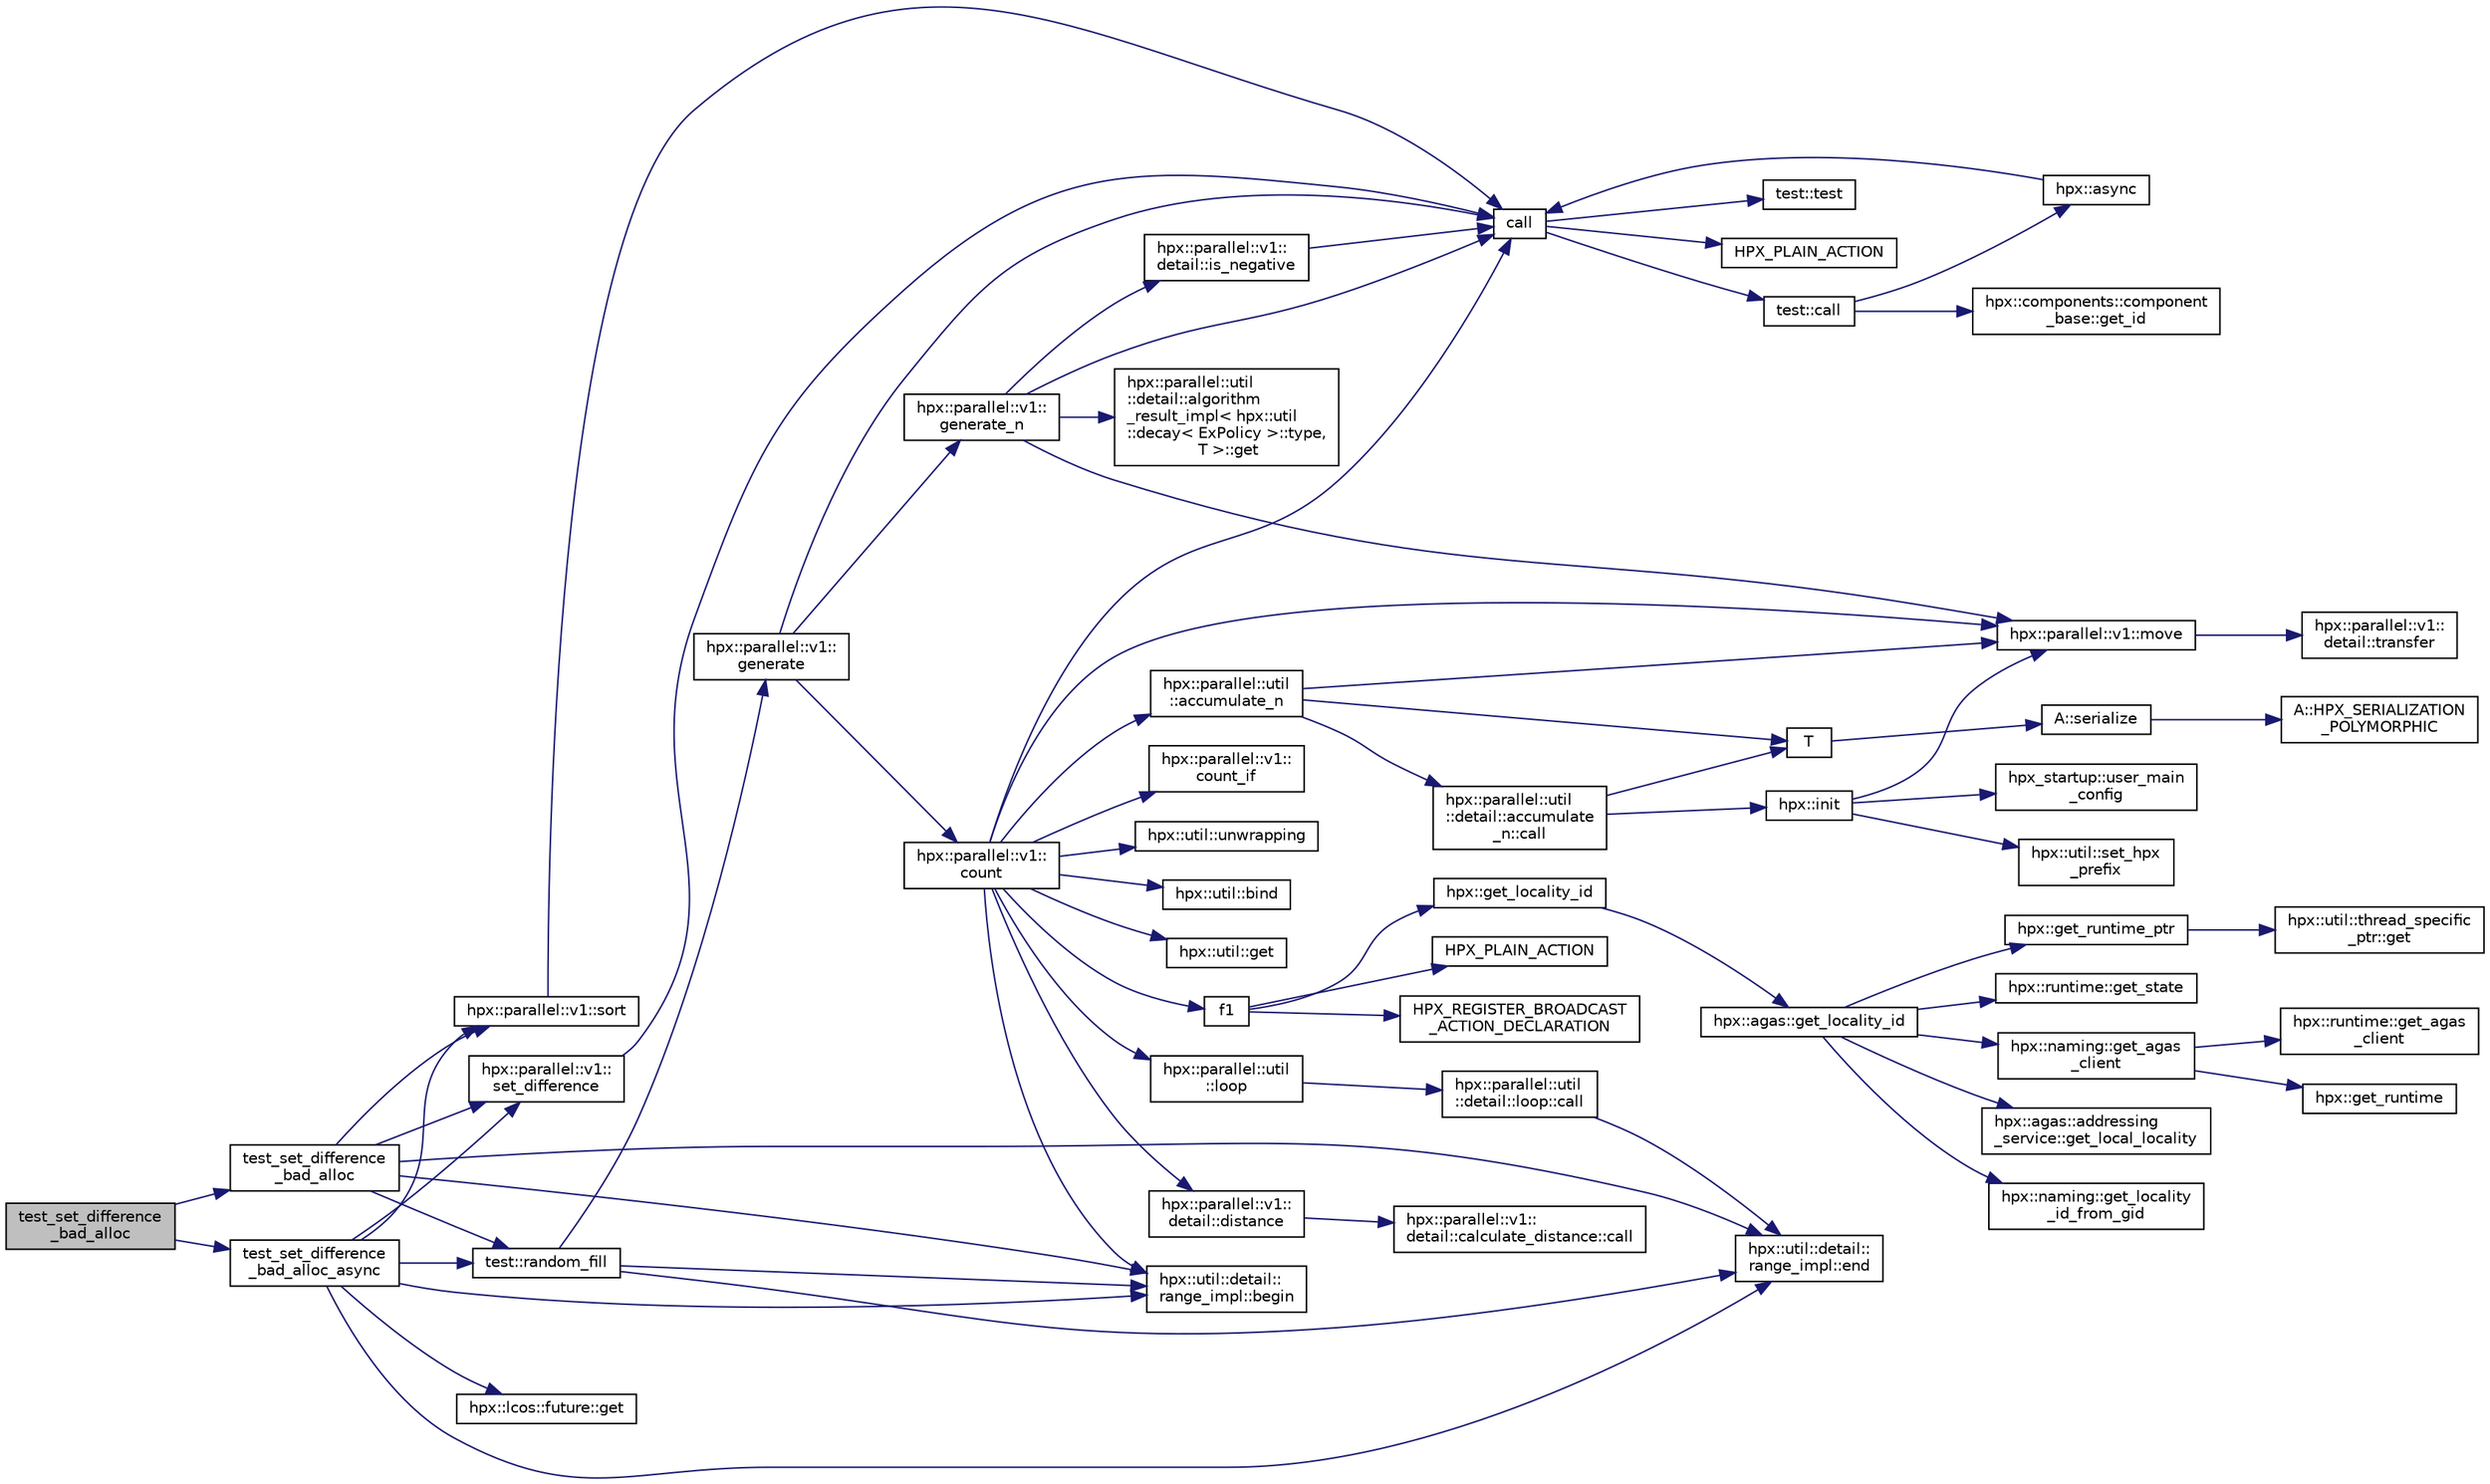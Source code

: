 digraph "test_set_difference_bad_alloc"
{
  edge [fontname="Helvetica",fontsize="10",labelfontname="Helvetica",labelfontsize="10"];
  node [fontname="Helvetica",fontsize="10",shape=record];
  rankdir="LR";
  Node410 [label="test_set_difference\l_bad_alloc",height=0.2,width=0.4,color="black", fillcolor="grey75", style="filled", fontcolor="black"];
  Node410 -> Node411 [color="midnightblue",fontsize="10",style="solid",fontname="Helvetica"];
  Node411 [label="test_set_difference\l_bad_alloc",height=0.2,width=0.4,color="black", fillcolor="white", style="filled",URL="$d5/d98/set__difference_8cpp.html#afc1ea84994d9d87b53951a9b8285ef74"];
  Node411 -> Node412 [color="midnightblue",fontsize="10",style="solid",fontname="Helvetica"];
  Node412 [label="test::random_fill",height=0.2,width=0.4,color="black", fillcolor="white", style="filled",URL="$df/d04/namespacetest.html#af108eebf0ec199837311e53d84f7be38"];
  Node412 -> Node413 [color="midnightblue",fontsize="10",style="solid",fontname="Helvetica"];
  Node413 [label="hpx::parallel::v1::\lgenerate",height=0.2,width=0.4,color="black", fillcolor="white", style="filled",URL="$db/db9/namespacehpx_1_1parallel_1_1v1.html#a1f74f2be2954d6fbd8278df5fedb946a"];
  Node413 -> Node414 [color="midnightblue",fontsize="10",style="solid",fontname="Helvetica"];
  Node414 [label="hpx::parallel::v1::\lgenerate_n",height=0.2,width=0.4,color="black", fillcolor="white", style="filled",URL="$db/db9/namespacehpx_1_1parallel_1_1v1.html#a9fd6a170d9742750007e88805764ec8a"];
  Node414 -> Node415 [color="midnightblue",fontsize="10",style="solid",fontname="Helvetica"];
  Node415 [label="hpx::parallel::v1::\ldetail::is_negative",height=0.2,width=0.4,color="black", fillcolor="white", style="filled",URL="$d2/ddd/namespacehpx_1_1parallel_1_1v1_1_1detail.html#adf2e40fc4b20ad0fd442ee3118a4d527"];
  Node415 -> Node416 [color="midnightblue",fontsize="10",style="solid",fontname="Helvetica"];
  Node416 [label="call",height=0.2,width=0.4,color="black", fillcolor="white", style="filled",URL="$d2/d67/promise__1620_8cpp.html#a58357f0b82bc761e1d0b9091ed563a70"];
  Node416 -> Node417 [color="midnightblue",fontsize="10",style="solid",fontname="Helvetica"];
  Node417 [label="test::test",height=0.2,width=0.4,color="black", fillcolor="white", style="filled",URL="$d8/d89/structtest.html#ab42d5ece712d716b04cb3f686f297a26"];
  Node416 -> Node418 [color="midnightblue",fontsize="10",style="solid",fontname="Helvetica"];
  Node418 [label="HPX_PLAIN_ACTION",height=0.2,width=0.4,color="black", fillcolor="white", style="filled",URL="$d2/d67/promise__1620_8cpp.html#ab96aab827a4b1fcaf66cfe0ba83fef23"];
  Node416 -> Node419 [color="midnightblue",fontsize="10",style="solid",fontname="Helvetica"];
  Node419 [label="test::call",height=0.2,width=0.4,color="black", fillcolor="white", style="filled",URL="$d8/d89/structtest.html#aeb29e7ed6518b9426ccf1344c52620ae"];
  Node419 -> Node420 [color="midnightblue",fontsize="10",style="solid",fontname="Helvetica"];
  Node420 [label="hpx::async",height=0.2,width=0.4,color="black", fillcolor="white", style="filled",URL="$d8/d83/namespacehpx.html#acb7d8e37b73b823956ce144f9a57eaa4"];
  Node420 -> Node416 [color="midnightblue",fontsize="10",style="solid",fontname="Helvetica"];
  Node419 -> Node421 [color="midnightblue",fontsize="10",style="solid",fontname="Helvetica"];
  Node421 [label="hpx::components::component\l_base::get_id",height=0.2,width=0.4,color="black", fillcolor="white", style="filled",URL="$d2/de6/classhpx_1_1components_1_1component__base.html#a4c8fd93514039bdf01c48d66d82b19cd"];
  Node414 -> Node422 [color="midnightblue",fontsize="10",style="solid",fontname="Helvetica"];
  Node422 [label="hpx::parallel::util\l::detail::algorithm\l_result_impl\< hpx::util\l::decay\< ExPolicy \>::type,\l T \>::get",height=0.2,width=0.4,color="black", fillcolor="white", style="filled",URL="$d2/d42/structhpx_1_1parallel_1_1util_1_1detail_1_1algorithm__result__impl.html#ab5b051e8ec74eff5e0e62fd63f5d377e"];
  Node414 -> Node423 [color="midnightblue",fontsize="10",style="solid",fontname="Helvetica"];
  Node423 [label="hpx::parallel::v1::move",height=0.2,width=0.4,color="black", fillcolor="white", style="filled",URL="$db/db9/namespacehpx_1_1parallel_1_1v1.html#aa7c4ede081ce786c9d1eb1adff495cfc"];
  Node423 -> Node424 [color="midnightblue",fontsize="10",style="solid",fontname="Helvetica"];
  Node424 [label="hpx::parallel::v1::\ldetail::transfer",height=0.2,width=0.4,color="black", fillcolor="white", style="filled",URL="$d2/ddd/namespacehpx_1_1parallel_1_1v1_1_1detail.html#ab1b56a05e1885ca7cc7ffa1804dd2f3c"];
  Node414 -> Node416 [color="midnightblue",fontsize="10",style="solid",fontname="Helvetica"];
  Node413 -> Node425 [color="midnightblue",fontsize="10",style="solid",fontname="Helvetica"];
  Node425 [label="hpx::parallel::v1::\lcount",height=0.2,width=0.4,color="black", fillcolor="white", style="filled",URL="$db/db9/namespacehpx_1_1parallel_1_1v1.html#a19d058114a2bd44801aab4176b188e23"];
  Node425 -> Node426 [color="midnightblue",fontsize="10",style="solid",fontname="Helvetica"];
  Node426 [label="hpx::parallel::v1::\lcount_if",height=0.2,width=0.4,color="black", fillcolor="white", style="filled",URL="$db/db9/namespacehpx_1_1parallel_1_1v1.html#ad836ff017ec208c2d6388a9b47b05ce0"];
  Node425 -> Node427 [color="midnightblue",fontsize="10",style="solid",fontname="Helvetica"];
  Node427 [label="f1",height=0.2,width=0.4,color="black", fillcolor="white", style="filled",URL="$d8/d8b/broadcast_8cpp.html#a1751fbd41f2529b84514a9dbd767959a"];
  Node427 -> Node428 [color="midnightblue",fontsize="10",style="solid",fontname="Helvetica"];
  Node428 [label="hpx::get_locality_id",height=0.2,width=0.4,color="black", fillcolor="white", style="filled",URL="$d8/d83/namespacehpx.html#a158d7c54a657bb364c1704033010697b",tooltip="Return the number of the locality this function is being called from. "];
  Node428 -> Node429 [color="midnightblue",fontsize="10",style="solid",fontname="Helvetica"];
  Node429 [label="hpx::agas::get_locality_id",height=0.2,width=0.4,color="black", fillcolor="white", style="filled",URL="$dc/d54/namespacehpx_1_1agas.html#a491cc2ddecdf0f1a9129900caa6a4d3e"];
  Node429 -> Node430 [color="midnightblue",fontsize="10",style="solid",fontname="Helvetica"];
  Node430 [label="hpx::get_runtime_ptr",height=0.2,width=0.4,color="black", fillcolor="white", style="filled",URL="$d8/d83/namespacehpx.html#af29daf2bb3e01b4d6495a1742b6cce64"];
  Node430 -> Node431 [color="midnightblue",fontsize="10",style="solid",fontname="Helvetica"];
  Node431 [label="hpx::util::thread_specific\l_ptr::get",height=0.2,width=0.4,color="black", fillcolor="white", style="filled",URL="$d4/d4c/structhpx_1_1util_1_1thread__specific__ptr.html#a3b27d8520710478aa41d1f74206bdba9"];
  Node429 -> Node432 [color="midnightblue",fontsize="10",style="solid",fontname="Helvetica"];
  Node432 [label="hpx::runtime::get_state",height=0.2,width=0.4,color="black", fillcolor="white", style="filled",URL="$d0/d7b/classhpx_1_1runtime.html#ab405f80e060dac95d624520f38b0524c"];
  Node429 -> Node433 [color="midnightblue",fontsize="10",style="solid",fontname="Helvetica"];
  Node433 [label="hpx::naming::get_agas\l_client",height=0.2,width=0.4,color="black", fillcolor="white", style="filled",URL="$d4/dc9/namespacehpx_1_1naming.html#a0408fffd5d34b620712a801b0ae3b032"];
  Node433 -> Node434 [color="midnightblue",fontsize="10",style="solid",fontname="Helvetica"];
  Node434 [label="hpx::get_runtime",height=0.2,width=0.4,color="black", fillcolor="white", style="filled",URL="$d8/d83/namespacehpx.html#aef902cc6c7dd3b9fbadf34d1e850a070"];
  Node433 -> Node435 [color="midnightblue",fontsize="10",style="solid",fontname="Helvetica"];
  Node435 [label="hpx::runtime::get_agas\l_client",height=0.2,width=0.4,color="black", fillcolor="white", style="filled",URL="$d0/d7b/classhpx_1_1runtime.html#aeb5dddd30d6b9861669af8ad44d1a96a"];
  Node429 -> Node436 [color="midnightblue",fontsize="10",style="solid",fontname="Helvetica"];
  Node436 [label="hpx::agas::addressing\l_service::get_local_locality",height=0.2,width=0.4,color="black", fillcolor="white", style="filled",URL="$db/d58/structhpx_1_1agas_1_1addressing__service.html#ab52c19a37c2a7a006c6c15f90ad0539c"];
  Node429 -> Node437 [color="midnightblue",fontsize="10",style="solid",fontname="Helvetica"];
  Node437 [label="hpx::naming::get_locality\l_id_from_gid",height=0.2,width=0.4,color="black", fillcolor="white", style="filled",URL="$d4/dc9/namespacehpx_1_1naming.html#a7fd43037784560bd04fda9b49e33529f"];
  Node427 -> Node438 [color="midnightblue",fontsize="10",style="solid",fontname="Helvetica"];
  Node438 [label="HPX_PLAIN_ACTION",height=0.2,width=0.4,color="black", fillcolor="white", style="filled",URL="$d8/d8b/broadcast_8cpp.html#a19685a0394ce6a99351f7a679f6eeefc"];
  Node427 -> Node439 [color="midnightblue",fontsize="10",style="solid",fontname="Helvetica"];
  Node439 [label="HPX_REGISTER_BROADCAST\l_ACTION_DECLARATION",height=0.2,width=0.4,color="black", fillcolor="white", style="filled",URL="$d7/d38/addressing__service_8cpp.html#a573d764d9cb34eec46a4bdffcf07875f"];
  Node425 -> Node440 [color="midnightblue",fontsize="10",style="solid",fontname="Helvetica"];
  Node440 [label="hpx::parallel::util\l::loop",height=0.2,width=0.4,color="black", fillcolor="white", style="filled",URL="$df/dc6/namespacehpx_1_1parallel_1_1util.html#a3f434e00f42929aac85debb8c5782213"];
  Node440 -> Node441 [color="midnightblue",fontsize="10",style="solid",fontname="Helvetica"];
  Node441 [label="hpx::parallel::util\l::detail::loop::call",height=0.2,width=0.4,color="black", fillcolor="white", style="filled",URL="$da/d06/structhpx_1_1parallel_1_1util_1_1detail_1_1loop.html#a5c5e8dbda782f09cdb7bc2509e3bf09e"];
  Node441 -> Node442 [color="midnightblue",fontsize="10",style="solid",fontname="Helvetica"];
  Node442 [label="hpx::util::detail::\lrange_impl::end",height=0.2,width=0.4,color="black", fillcolor="white", style="filled",URL="$d4/d4a/namespacehpx_1_1util_1_1detail_1_1range__impl.html#afb2ea48b0902f52ee4d8b764807b4316"];
  Node425 -> Node443 [color="midnightblue",fontsize="10",style="solid",fontname="Helvetica"];
  Node443 [label="hpx::util::bind",height=0.2,width=0.4,color="black", fillcolor="white", style="filled",URL="$df/dad/namespacehpx_1_1util.html#ad844caedf82a0173d6909d910c3e48c6"];
  Node425 -> Node423 [color="midnightblue",fontsize="10",style="solid",fontname="Helvetica"];
  Node425 -> Node444 [color="midnightblue",fontsize="10",style="solid",fontname="Helvetica"];
  Node444 [label="hpx::util::get",height=0.2,width=0.4,color="black", fillcolor="white", style="filled",URL="$df/dad/namespacehpx_1_1util.html#a5cbd3c41f03f4d4acaedaa4777e3cc02"];
  Node425 -> Node416 [color="midnightblue",fontsize="10",style="solid",fontname="Helvetica"];
  Node425 -> Node445 [color="midnightblue",fontsize="10",style="solid",fontname="Helvetica"];
  Node445 [label="hpx::parallel::v1::\ldetail::distance",height=0.2,width=0.4,color="black", fillcolor="white", style="filled",URL="$d2/ddd/namespacehpx_1_1parallel_1_1v1_1_1detail.html#a6bea3c6a5f470cad11f27ee6bab4a33f"];
  Node445 -> Node446 [color="midnightblue",fontsize="10",style="solid",fontname="Helvetica"];
  Node446 [label="hpx::parallel::v1::\ldetail::calculate_distance::call",height=0.2,width=0.4,color="black", fillcolor="white", style="filled",URL="$db/dfa/structhpx_1_1parallel_1_1v1_1_1detail_1_1calculate__distance.html#a950a6627830a7d019ac0e734b0a447bf"];
  Node425 -> Node447 [color="midnightblue",fontsize="10",style="solid",fontname="Helvetica"];
  Node447 [label="hpx::util::unwrapping",height=0.2,width=0.4,color="black", fillcolor="white", style="filled",URL="$df/dad/namespacehpx_1_1util.html#a7529d9ac687684c33403cdd1f9cef8e4"];
  Node425 -> Node448 [color="midnightblue",fontsize="10",style="solid",fontname="Helvetica"];
  Node448 [label="hpx::parallel::util\l::accumulate_n",height=0.2,width=0.4,color="black", fillcolor="white", style="filled",URL="$df/dc6/namespacehpx_1_1parallel_1_1util.html#af19f9a2722f97c2247ea5d0dbb5e2d25"];
  Node448 -> Node449 [color="midnightblue",fontsize="10",style="solid",fontname="Helvetica"];
  Node449 [label="hpx::parallel::util\l::detail::accumulate\l_n::call",height=0.2,width=0.4,color="black", fillcolor="white", style="filled",URL="$d8/d3b/structhpx_1_1parallel_1_1util_1_1detail_1_1accumulate__n.html#a765aceb8ab313fc92f7c4aaf70ccca8f"];
  Node449 -> Node450 [color="midnightblue",fontsize="10",style="solid",fontname="Helvetica"];
  Node450 [label="hpx::init",height=0.2,width=0.4,color="black", fillcolor="white", style="filled",URL="$d8/d83/namespacehpx.html#a3c694ea960b47c56b33351ba16e3d76b",tooltip="Main entry point for launching the HPX runtime system. "];
  Node450 -> Node451 [color="midnightblue",fontsize="10",style="solid",fontname="Helvetica"];
  Node451 [label="hpx::util::set_hpx\l_prefix",height=0.2,width=0.4,color="black", fillcolor="white", style="filled",URL="$df/dad/namespacehpx_1_1util.html#ae40a23c1ba0a48d9304dcf717a95793e"];
  Node450 -> Node452 [color="midnightblue",fontsize="10",style="solid",fontname="Helvetica"];
  Node452 [label="hpx_startup::user_main\l_config",height=0.2,width=0.4,color="black", fillcolor="white", style="filled",URL="$d3/dd2/namespacehpx__startup.html#aaac571d88bd3912a4225a23eb3261637"];
  Node450 -> Node423 [color="midnightblue",fontsize="10",style="solid",fontname="Helvetica"];
  Node449 -> Node453 [color="midnightblue",fontsize="10",style="solid",fontname="Helvetica"];
  Node453 [label="T",height=0.2,width=0.4,color="black", fillcolor="white", style="filled",URL="$db/d33/polymorphic__semiintrusive__template_8cpp.html#ad187658f9cb91c1312b39ae7e896f1ea"];
  Node453 -> Node454 [color="midnightblue",fontsize="10",style="solid",fontname="Helvetica"];
  Node454 [label="A::serialize",height=0.2,width=0.4,color="black", fillcolor="white", style="filled",URL="$d7/da0/struct_a.html#a5f5c287cf471e274ed9dda0da1592212"];
  Node454 -> Node455 [color="midnightblue",fontsize="10",style="solid",fontname="Helvetica"];
  Node455 [label="A::HPX_SERIALIZATION\l_POLYMORPHIC",height=0.2,width=0.4,color="black", fillcolor="white", style="filled",URL="$d7/da0/struct_a.html#ada978cc156cebbafddb1f3aa4c01918c"];
  Node448 -> Node423 [color="midnightblue",fontsize="10",style="solid",fontname="Helvetica"];
  Node448 -> Node453 [color="midnightblue",fontsize="10",style="solid",fontname="Helvetica"];
  Node425 -> Node456 [color="midnightblue",fontsize="10",style="solid",fontname="Helvetica"];
  Node456 [label="hpx::util::detail::\lrange_impl::begin",height=0.2,width=0.4,color="black", fillcolor="white", style="filled",URL="$d4/d4a/namespacehpx_1_1util_1_1detail_1_1range__impl.html#a31e165df2b865cdd961f35ce938db41a"];
  Node413 -> Node416 [color="midnightblue",fontsize="10",style="solid",fontname="Helvetica"];
  Node412 -> Node456 [color="midnightblue",fontsize="10",style="solid",fontname="Helvetica"];
  Node412 -> Node442 [color="midnightblue",fontsize="10",style="solid",fontname="Helvetica"];
  Node411 -> Node457 [color="midnightblue",fontsize="10",style="solid",fontname="Helvetica"];
  Node457 [label="hpx::parallel::v1::sort",height=0.2,width=0.4,color="black", fillcolor="white", style="filled",URL="$db/db9/namespacehpx_1_1parallel_1_1v1.html#ae1153bd13c544f90055c5ca181145297"];
  Node457 -> Node416 [color="midnightblue",fontsize="10",style="solid",fontname="Helvetica"];
  Node411 -> Node456 [color="midnightblue",fontsize="10",style="solid",fontname="Helvetica"];
  Node411 -> Node442 [color="midnightblue",fontsize="10",style="solid",fontname="Helvetica"];
  Node411 -> Node458 [color="midnightblue",fontsize="10",style="solid",fontname="Helvetica"];
  Node458 [label="hpx::parallel::v1::\lset_difference",height=0.2,width=0.4,color="black", fillcolor="white", style="filled",URL="$db/db9/namespacehpx_1_1parallel_1_1v1.html#ae4f7b86deab4d83f55ac15d4f17c720b"];
  Node458 -> Node416 [color="midnightblue",fontsize="10",style="solid",fontname="Helvetica"];
  Node410 -> Node459 [color="midnightblue",fontsize="10",style="solid",fontname="Helvetica"];
  Node459 [label="test_set_difference\l_bad_alloc_async",height=0.2,width=0.4,color="black", fillcolor="white", style="filled",URL="$d5/d98/set__difference_8cpp.html#a63bca03d9bd4c990d061abc482684132"];
  Node459 -> Node412 [color="midnightblue",fontsize="10",style="solid",fontname="Helvetica"];
  Node459 -> Node457 [color="midnightblue",fontsize="10",style="solid",fontname="Helvetica"];
  Node459 -> Node456 [color="midnightblue",fontsize="10",style="solid",fontname="Helvetica"];
  Node459 -> Node442 [color="midnightblue",fontsize="10",style="solid",fontname="Helvetica"];
  Node459 -> Node458 [color="midnightblue",fontsize="10",style="solid",fontname="Helvetica"];
  Node459 -> Node460 [color="midnightblue",fontsize="10",style="solid",fontname="Helvetica"];
  Node460 [label="hpx::lcos::future::get",height=0.2,width=0.4,color="black", fillcolor="white", style="filled",URL="$d0/d33/classhpx_1_1lcos_1_1future.html#a8c28269486d5620ac48af349f17bb41c"];
}
